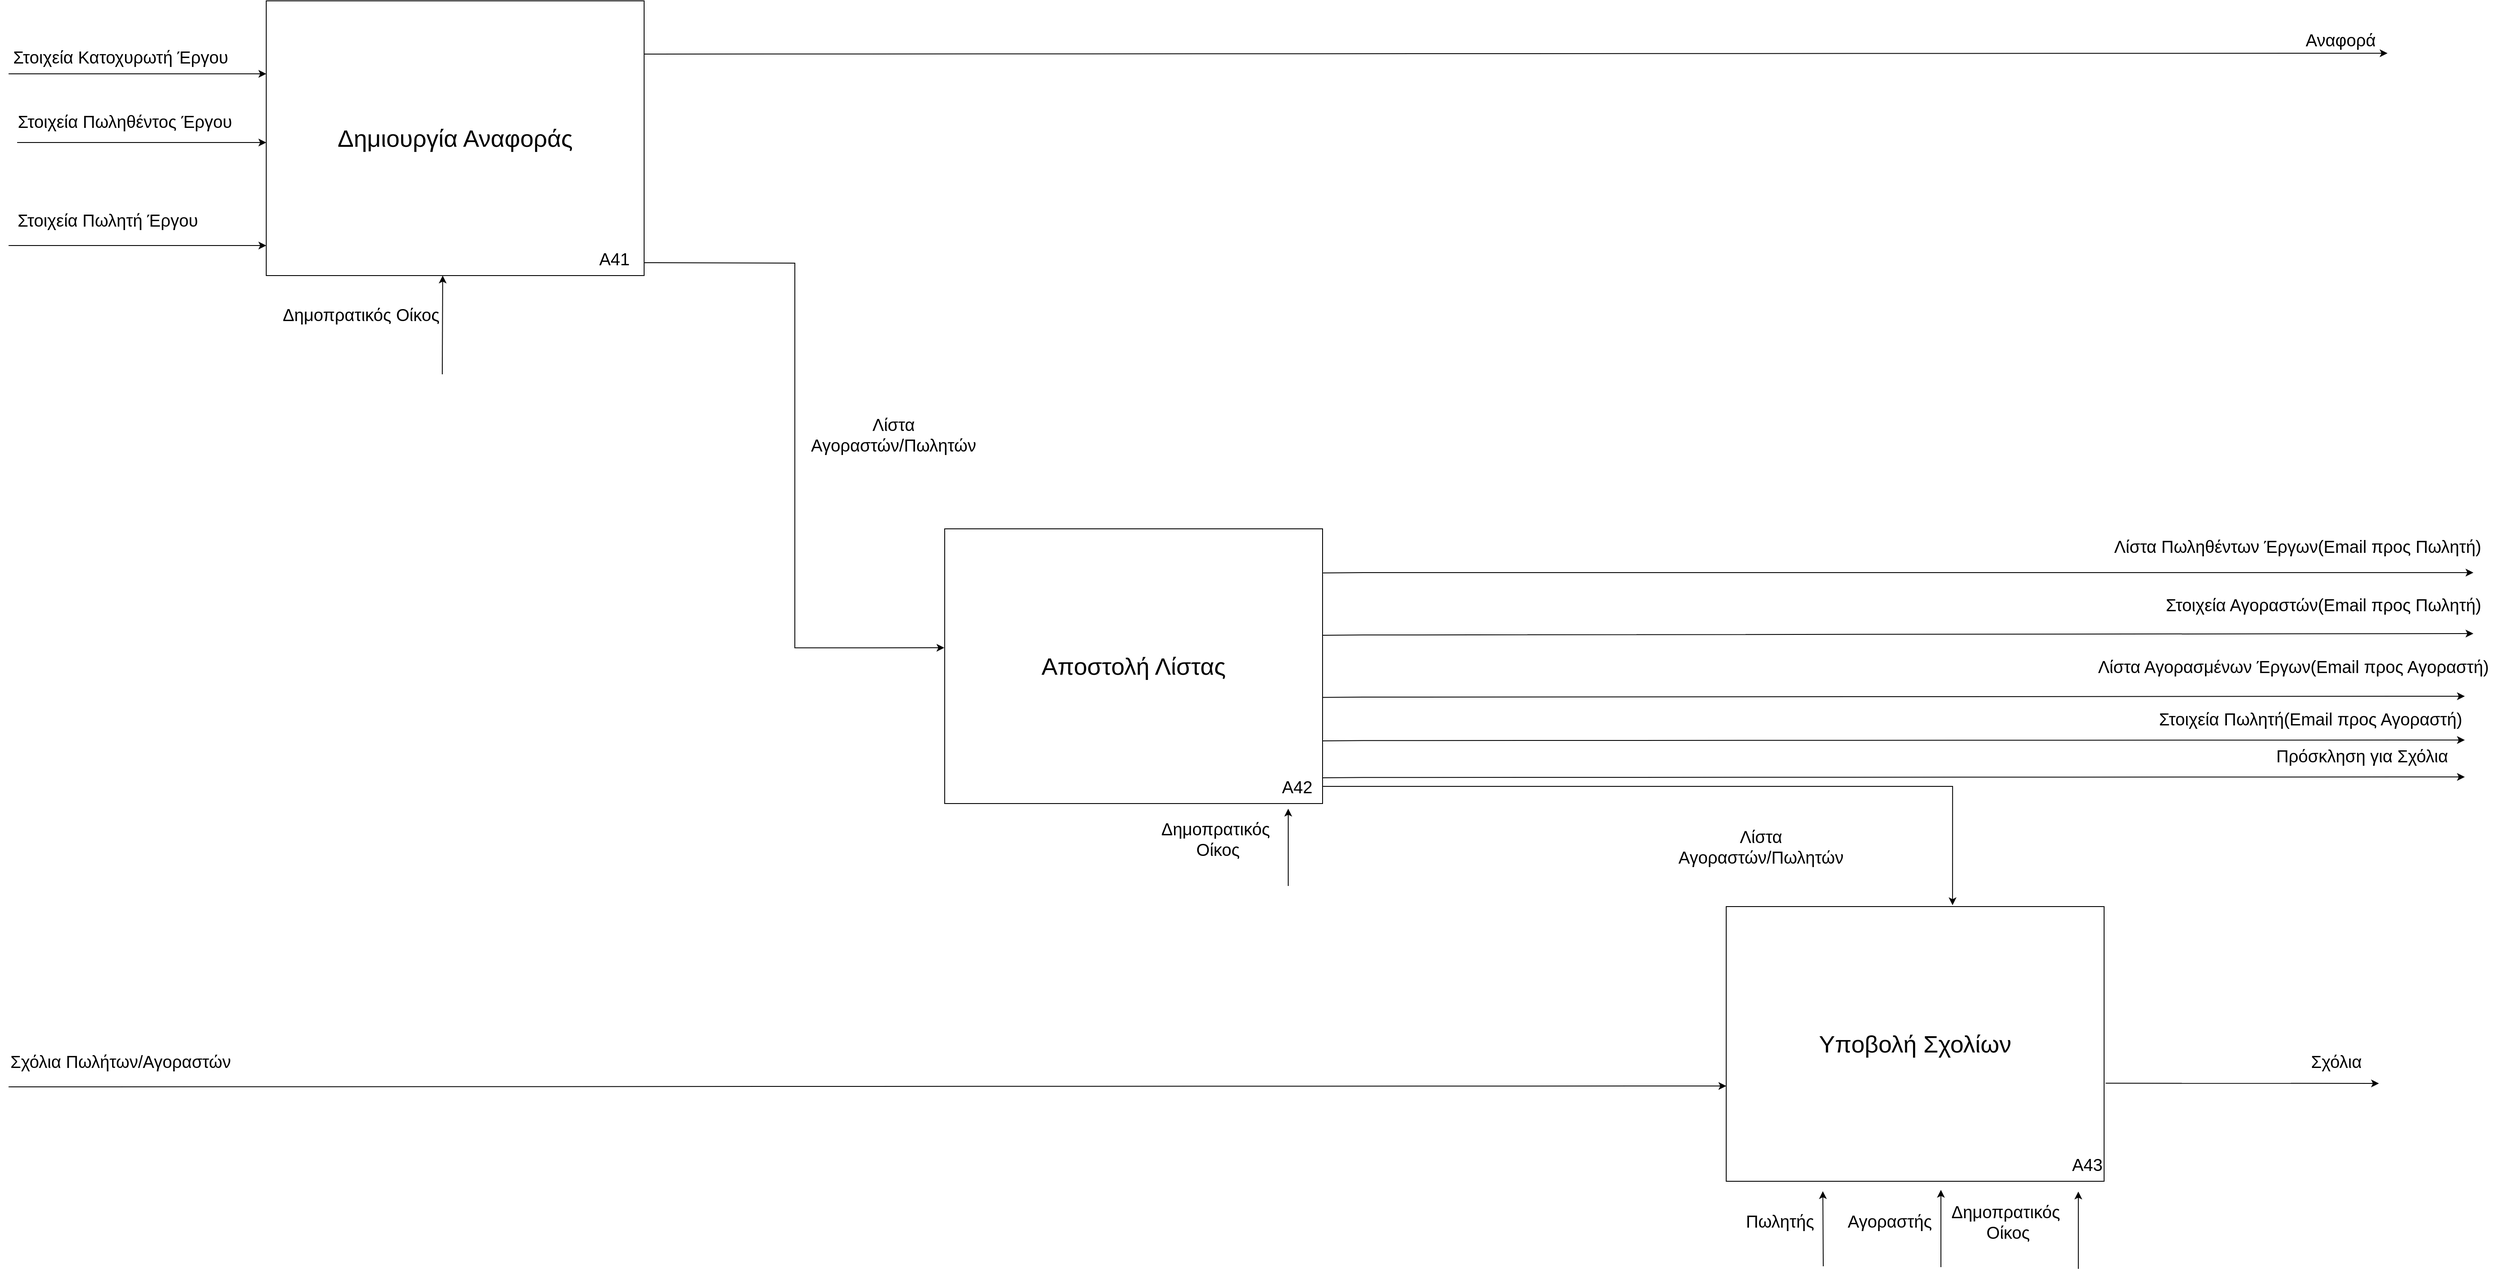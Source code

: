 <mxfile version="20.6.0" type="device"><diagram id="D6DR6iUVRsAIvJwRH2Cu" name="Page-1"><mxGraphModel dx="4680" dy="2484" grid="1" gridSize="10" guides="1" tooltips="1" connect="1" arrows="1" fold="1" page="1" pageScale="1" pageWidth="1100" pageHeight="850" math="0" shadow="0"><root><mxCell id="0"/><mxCell id="1" parent="0"/><mxCell id="FntQaVSgnciQx_1hzIXt-1" value="&lt;font style=&quot;font-size: 28px;&quot;&gt;Δημιουργία Αναφοράς&lt;/font&gt;" style="rounded=0;whiteSpace=wrap;html=1;" parent="1" vertex="1"><mxGeometry x="250" y="-585" width="440" height="320" as="geometry"/></mxCell><mxCell id="FntQaVSgnciQx_1hzIXt-2" value="Στοιχεία Κατοχυρωτή Έργου" style="text;html=1;align=center;verticalAlign=middle;resizable=0;points=[];autosize=1;strokeColor=none;fillColor=none;fontSize=20;" parent="1" vertex="1"><mxGeometry x="-55" y="-540" width="270" height="40" as="geometry"/></mxCell><mxCell id="FntQaVSgnciQx_1hzIXt-3" value="" style="endArrow=classic;html=1;rounded=0;" parent="1" edge="1"><mxGeometry width="50" height="50" relative="1" as="geometry"><mxPoint x="-50" y="-500" as="sourcePoint"/><mxPoint x="250" y="-500" as="targetPoint"/></mxGeometry></mxCell><mxCell id="FntQaVSgnciQx_1hzIXt-4" value="Στοιχεία Πωληθέντος Έργου" style="text;html=1;align=center;verticalAlign=middle;resizable=0;points=[];autosize=1;strokeColor=none;fillColor=none;fontSize=20;" parent="1" vertex="1"><mxGeometry x="-50" y="-465" width="270" height="40" as="geometry"/></mxCell><mxCell id="FntQaVSgnciQx_1hzIXt-5" value="" style="endArrow=classic;html=1;rounded=0;" parent="1" edge="1"><mxGeometry width="50" height="50" relative="1" as="geometry"><mxPoint x="-40" y="-420" as="sourcePoint"/><mxPoint x="250" y="-420.0" as="targetPoint"/></mxGeometry></mxCell><mxCell id="FntQaVSgnciQx_1hzIXt-6" value="Στοιχεία Πωλητή Έργου" style="text;html=1;align=center;verticalAlign=middle;resizable=0;points=[];autosize=1;strokeColor=none;fillColor=none;fontSize=20;" parent="1" vertex="1"><mxGeometry x="-50" y="-350" width="230" height="40" as="geometry"/></mxCell><mxCell id="FntQaVSgnciQx_1hzIXt-7" value="" style="endArrow=classic;html=1;rounded=0;" parent="1" edge="1"><mxGeometry width="50" height="50" relative="1" as="geometry"><mxPoint x="-50" y="-300" as="sourcePoint"/><mxPoint x="250" y="-300.0" as="targetPoint"/></mxGeometry></mxCell><mxCell id="FntQaVSgnciQx_1hzIXt-8" value="Λίστα &lt;br&gt;Αγοραστών/Πωλητών" style="text;html=1;align=center;verticalAlign=middle;resizable=0;points=[];autosize=1;strokeColor=none;fillColor=none;fontSize=20;" parent="1" vertex="1"><mxGeometry x="870" y="-110" width="220" height="60" as="geometry"/></mxCell><mxCell id="FntQaVSgnciQx_1hzIXt-9" value="" style="endArrow=classic;html=1;rounded=0;" parent="1" edge="1"><mxGeometry width="50" height="50" relative="1" as="geometry"><mxPoint x="690" y="-523.0" as="sourcePoint"/><mxPoint x="2720" y="-524" as="targetPoint"/></mxGeometry></mxCell><mxCell id="FntQaVSgnciQx_1hzIXt-12" value="Αναφορά" style="text;html=1;align=center;verticalAlign=middle;resizable=0;points=[];autosize=1;strokeColor=none;fillColor=none;fontSize=20;" parent="1" vertex="1"><mxGeometry x="2610" y="-560" width="110" height="40" as="geometry"/></mxCell><mxCell id="FntQaVSgnciQx_1hzIXt-15" value="" style="endArrow=classic;html=1;rounded=0;edgeStyle=orthogonalEdgeStyle;entryX=-0.001;entryY=0.433;entryDx=0;entryDy=0;entryPerimeter=0;" parent="1" target="FntQaVSgnciQx_1hzIXt-21" edge="1"><mxGeometry width="50" height="50" relative="1" as="geometry"><mxPoint x="690" y="-280.0" as="sourcePoint"/><mxPoint x="990" y="30" as="targetPoint"/></mxGeometry></mxCell><mxCell id="FntQaVSgnciQx_1hzIXt-19" value="Α41" style="text;html=1;align=center;verticalAlign=middle;resizable=0;points=[];autosize=1;strokeColor=none;fillColor=none;fontSize=20;" parent="1" vertex="1"><mxGeometry x="625" y="-305" width="60" height="40" as="geometry"/></mxCell><mxCell id="nhrAgXvbgBxLdthS-8yP-1" style="edgeStyle=orthogonalEdgeStyle;rounded=0;orthogonalLoop=1;jettySize=auto;html=1;exitX=1;exitY=0.75;exitDx=0;exitDy=0;entryX=0.599;entryY=-0.005;entryDx=0;entryDy=0;entryPerimeter=0;" edge="1" parent="1" source="FntQaVSgnciQx_1hzIXt-21" target="FntQaVSgnciQx_1hzIXt-35"><mxGeometry relative="1" as="geometry"><Array as="points"><mxPoint x="1480" y="330"/><mxPoint x="2214" y="330"/></Array></mxGeometry></mxCell><mxCell id="FntQaVSgnciQx_1hzIXt-21" value="&lt;font style=&quot;font-size: 28px;&quot;&gt;Αποστολή Λίστας&lt;/font&gt;" style="rounded=0;whiteSpace=wrap;html=1;" parent="1" vertex="1"><mxGeometry x="1040" y="30" width="440" height="320" as="geometry"/></mxCell><mxCell id="FntQaVSgnciQx_1hzIXt-24" value="Α42" style="text;html=1;align=center;verticalAlign=middle;resizable=0;points=[];autosize=1;strokeColor=none;fillColor=none;fontSize=20;" parent="1" vertex="1"><mxGeometry x="1420" y="310" width="60" height="40" as="geometry"/></mxCell><mxCell id="FntQaVSgnciQx_1hzIXt-25" value="Λίστα Πωληθέντων Έργων(Email προς Πωλητή)" style="text;html=1;align=center;verticalAlign=middle;resizable=0;points=[];autosize=1;strokeColor=none;fillColor=none;fontSize=20;" parent="1" vertex="1"><mxGeometry x="2390" y="30" width="450" height="40" as="geometry"/></mxCell><mxCell id="FntQaVSgnciQx_1hzIXt-26" value="Στοιχεία Αγοραστών(Email προς Πωλητή)" style="text;html=1;align=center;verticalAlign=middle;resizable=0;points=[];autosize=1;strokeColor=none;fillColor=none;fontSize=20;" parent="1" vertex="1"><mxGeometry x="2450" y="98" width="390" height="40" as="geometry"/></mxCell><mxCell id="FntQaVSgnciQx_1hzIXt-27" value="Λίστα Αγορασμένων Έργων(Email προς Αγοραστή)" style="text;html=1;align=center;verticalAlign=middle;resizable=0;points=[];autosize=1;strokeColor=none;fillColor=none;fontSize=20;" parent="1" vertex="1"><mxGeometry x="2370" y="170" width="480" height="40" as="geometry"/></mxCell><mxCell id="FntQaVSgnciQx_1hzIXt-28" value="Στοιχεία Πωλητή(Email προς Αγοραστή)" style="text;html=1;align=center;verticalAlign=middle;resizable=0;points=[];autosize=1;strokeColor=none;fillColor=none;fontSize=20;" parent="1" vertex="1"><mxGeometry x="2440" y="231" width="380" height="40" as="geometry"/></mxCell><mxCell id="FntQaVSgnciQx_1hzIXt-29" value="" style="endArrow=classic;html=1;rounded=0;fontSize=20;exitX=1.006;exitY=0.276;exitDx=0;exitDy=0;exitPerimeter=0;" parent="1" edge="1"><mxGeometry width="50" height="50" relative="1" as="geometry"><mxPoint x="1480.64" y="81.32" as="sourcePoint"/><mxPoint x="2820" y="81" as="targetPoint"/><Array as="points"><mxPoint x="1528" y="81"/></Array></mxGeometry></mxCell><mxCell id="FntQaVSgnciQx_1hzIXt-30" value="" style="endArrow=classic;html=1;rounded=0;fontSize=20;exitX=1.006;exitY=0.276;exitDx=0;exitDy=0;exitPerimeter=0;" parent="1" edge="1"><mxGeometry width="50" height="50" relative="1" as="geometry"><mxPoint x="1480.0" y="153.98" as="sourcePoint"/><mxPoint x="2820" y="152" as="targetPoint"/><Array as="points"><mxPoint x="1527.36" y="153.66"/></Array></mxGeometry></mxCell><mxCell id="FntQaVSgnciQx_1hzIXt-31" value="" style="endArrow=classic;html=1;rounded=0;fontSize=20;exitX=1.006;exitY=0.276;exitDx=0;exitDy=0;exitPerimeter=0;" parent="1" edge="1"><mxGeometry width="50" height="50" relative="1" as="geometry"><mxPoint x="1480.0" y="226.32" as="sourcePoint"/><mxPoint x="2810" y="225" as="targetPoint"/><Array as="points"><mxPoint x="1527.36" y="226"/></Array></mxGeometry></mxCell><mxCell id="FntQaVSgnciQx_1hzIXt-32" value="" style="endArrow=classic;html=1;rounded=0;fontSize=20;exitX=1.006;exitY=0.276;exitDx=0;exitDy=0;exitPerimeter=0;" parent="1" edge="1"><mxGeometry width="50" height="50" relative="1" as="geometry"><mxPoint x="1480.0" y="276.98" as="sourcePoint"/><mxPoint x="2810" y="276" as="targetPoint"/><Array as="points"><mxPoint x="1527.36" y="276.66"/></Array></mxGeometry></mxCell><mxCell id="FntQaVSgnciQx_1hzIXt-33" value="Λίστα &lt;br&gt;Αγοραστών/Πωλητών" style="text;html=1;align=center;verticalAlign=middle;resizable=0;points=[];autosize=1;strokeColor=none;fillColor=none;fontSize=20;" parent="1" vertex="1"><mxGeometry x="1880" y="370" width="220" height="60" as="geometry"/></mxCell><mxCell id="FntQaVSgnciQx_1hzIXt-35" value="&lt;font style=&quot;font-size: 28px;&quot;&gt;Υποβολή Σχολίων&lt;/font&gt;" style="rounded=0;whiteSpace=wrap;html=1;" parent="1" vertex="1"><mxGeometry x="1950" y="470" width="440" height="320" as="geometry"/></mxCell><mxCell id="FntQaVSgnciQx_1hzIXt-36" value="Α43" style="text;html=1;align=center;verticalAlign=middle;resizable=0;points=[];autosize=1;strokeColor=none;fillColor=none;fontSize=20;" parent="1" vertex="1"><mxGeometry x="2340" y="750" width="60" height="40" as="geometry"/></mxCell><mxCell id="FntQaVSgnciQx_1hzIXt-37" value="Σχόλια Πωλήτων/Αγοραστών" style="text;html=1;align=center;verticalAlign=middle;resizable=0;points=[];autosize=1;strokeColor=none;fillColor=none;fontSize=20;" parent="1" vertex="1"><mxGeometry x="-60" y="630" width="280" height="40" as="geometry"/></mxCell><mxCell id="FntQaVSgnciQx_1hzIXt-38" value="" style="endArrow=classic;html=1;rounded=0;fontSize=20;entryX=-0.009;entryY=0.8;entryDx=0;entryDy=0;entryPerimeter=0;" parent="1" edge="1"><mxGeometry width="50" height="50" relative="1" as="geometry"><mxPoint x="-50" y="680" as="sourcePoint"/><mxPoint x="1950.04" y="679" as="targetPoint"/></mxGeometry></mxCell><mxCell id="FntQaVSgnciQx_1hzIXt-40" value="Σχόλια" style="text;html=1;align=center;verticalAlign=middle;resizable=0;points=[];autosize=1;strokeColor=none;fillColor=none;fontSize=20;" parent="1" vertex="1"><mxGeometry x="2620" y="630" width="80" height="40" as="geometry"/></mxCell><mxCell id="FntQaVSgnciQx_1hzIXt-41" value="" style="endArrow=classic;html=1;rounded=0;fontSize=20;exitX=1.004;exitY=0.643;exitDx=0;exitDy=0;exitPerimeter=0;" parent="1" source="FntQaVSgnciQx_1hzIXt-35" edge="1"><mxGeometry width="50" height="50" relative="1" as="geometry"><mxPoint x="2410" y="680" as="sourcePoint"/><mxPoint x="2710" y="676" as="targetPoint"/></mxGeometry></mxCell><mxCell id="FntQaVSgnciQx_1hzIXt-42" value="Δημοπρατικός Οίκος" style="text;html=1;align=center;verticalAlign=middle;resizable=0;points=[];autosize=1;strokeColor=none;fillColor=none;fontSize=20;" parent="1" vertex="1"><mxGeometry x="255" y="-240" width="210" height="40" as="geometry"/></mxCell><mxCell id="FntQaVSgnciQx_1hzIXt-43" value="" style="endArrow=classic;html=1;rounded=0;fontSize=20;entryX=0.467;entryY=1;entryDx=0;entryDy=0;entryPerimeter=0;" parent="1" target="FntQaVSgnciQx_1hzIXt-1" edge="1"><mxGeometry width="50" height="50" relative="1" as="geometry"><mxPoint x="455" y="-150" as="sourcePoint"/><mxPoint x="500" y="-190" as="targetPoint"/></mxGeometry></mxCell><mxCell id="FntQaVSgnciQx_1hzIXt-46" value="Δημοπρατικός&lt;br&gt;&amp;nbsp;Οίκος" style="text;html=1;align=center;verticalAlign=middle;resizable=0;points=[];autosize=1;strokeColor=none;fillColor=none;fontSize=20;" parent="1" vertex="1"><mxGeometry x="1280" y="361" width="150" height="60" as="geometry"/></mxCell><mxCell id="FntQaVSgnciQx_1hzIXt-49" value="" style="endArrow=classic;html=1;rounded=0;fontSize=20;" parent="1" edge="1"><mxGeometry width="50" height="50" relative="1" as="geometry"><mxPoint x="1440" y="446" as="sourcePoint"/><mxPoint x="1440" y="356" as="targetPoint"/></mxGeometry></mxCell><mxCell id="FntQaVSgnciQx_1hzIXt-53" value="Πωλητής&amp;nbsp;" style="text;html=1;align=center;verticalAlign=middle;resizable=0;points=[];autosize=1;strokeColor=none;fillColor=none;fontSize=20;" parent="1" vertex="1"><mxGeometry x="1960" y="816" width="110" height="40" as="geometry"/></mxCell><mxCell id="FntQaVSgnciQx_1hzIXt-54" value="Αγοραστής" style="text;html=1;align=center;verticalAlign=middle;resizable=0;points=[];autosize=1;strokeColor=none;fillColor=none;fontSize=20;" parent="1" vertex="1"><mxGeometry x="2080" y="816" width="120" height="40" as="geometry"/></mxCell><mxCell id="FntQaVSgnciQx_1hzIXt-55" value="Δημοπρατικός&lt;br&gt;&amp;nbsp;Οίκος" style="text;html=1;align=center;verticalAlign=middle;resizable=0;points=[];autosize=1;strokeColor=none;fillColor=none;fontSize=20;" parent="1" vertex="1"><mxGeometry x="2200" y="807" width="150" height="60" as="geometry"/></mxCell><mxCell id="FntQaVSgnciQx_1hzIXt-56" value="" style="endArrow=classic;html=1;rounded=0;fontSize=20;entryX=0.233;entryY=1.008;entryDx=0;entryDy=0;entryPerimeter=0;" parent="1" edge="1"><mxGeometry width="50" height="50" relative="1" as="geometry"><mxPoint x="2063" y="889" as="sourcePoint"/><mxPoint x="2062.52" y="801.56" as="targetPoint"/></mxGeometry></mxCell><mxCell id="FntQaVSgnciQx_1hzIXt-57" value="" style="endArrow=classic;html=1;rounded=0;fontSize=20;" parent="1" edge="1"><mxGeometry width="50" height="50" relative="1" as="geometry"><mxPoint x="2200" y="890" as="sourcePoint"/><mxPoint x="2200" y="800" as="targetPoint"/></mxGeometry></mxCell><mxCell id="FntQaVSgnciQx_1hzIXt-58" value="" style="endArrow=classic;html=1;rounded=0;fontSize=20;" parent="1" edge="1"><mxGeometry width="50" height="50" relative="1" as="geometry"><mxPoint x="2360" y="892" as="sourcePoint"/><mxPoint x="2360" y="802" as="targetPoint"/></mxGeometry></mxCell><mxCell id="nhrAgXvbgBxLdthS-8yP-2" value="Πρόσκληση για Σχόλια" style="text;html=1;align=center;verticalAlign=middle;resizable=0;points=[];autosize=1;strokeColor=none;fillColor=none;fontSize=20;" vertex="1" parent="1"><mxGeometry x="2580" y="274" width="220" height="40" as="geometry"/></mxCell><mxCell id="nhrAgXvbgBxLdthS-8yP-3" value="" style="endArrow=classic;html=1;rounded=0;fontSize=20;exitX=1.006;exitY=0.276;exitDx=0;exitDy=0;exitPerimeter=0;" edge="1" parent="1"><mxGeometry width="50" height="50" relative="1" as="geometry"><mxPoint x="1480.0" y="319.98" as="sourcePoint"/><mxPoint x="2810" y="319" as="targetPoint"/><Array as="points"><mxPoint x="1527.36" y="319.66"/></Array></mxGeometry></mxCell></root></mxGraphModel></diagram></mxfile>